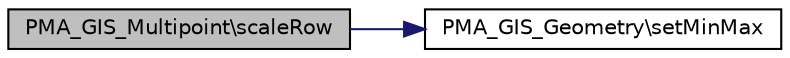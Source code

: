 digraph G
{
  edge [fontname="Helvetica",fontsize="10",labelfontname="Helvetica",labelfontsize="10"];
  node [fontname="Helvetica",fontsize="10",shape=record];
  rankdir="LR";
  Node1 [label="PMA_GIS_Multipoint\\scaleRow",height=0.2,width=0.4,color="black", fillcolor="grey75", style="filled" fontcolor="black"];
  Node1 -> Node2 [color="midnightblue",fontsize="10",style="solid",fontname="Helvetica"];
  Node2 [label="PMA_GIS_Geometry\\setMinMax",height=0.2,width=0.4,color="black", fillcolor="white", style="filled",URL="$classPMA__GIS__Geometry.html#a2f42b942c91923a8f1365d949c1d79e1",tooltip="Update the min, max values with the given point set."];
}
